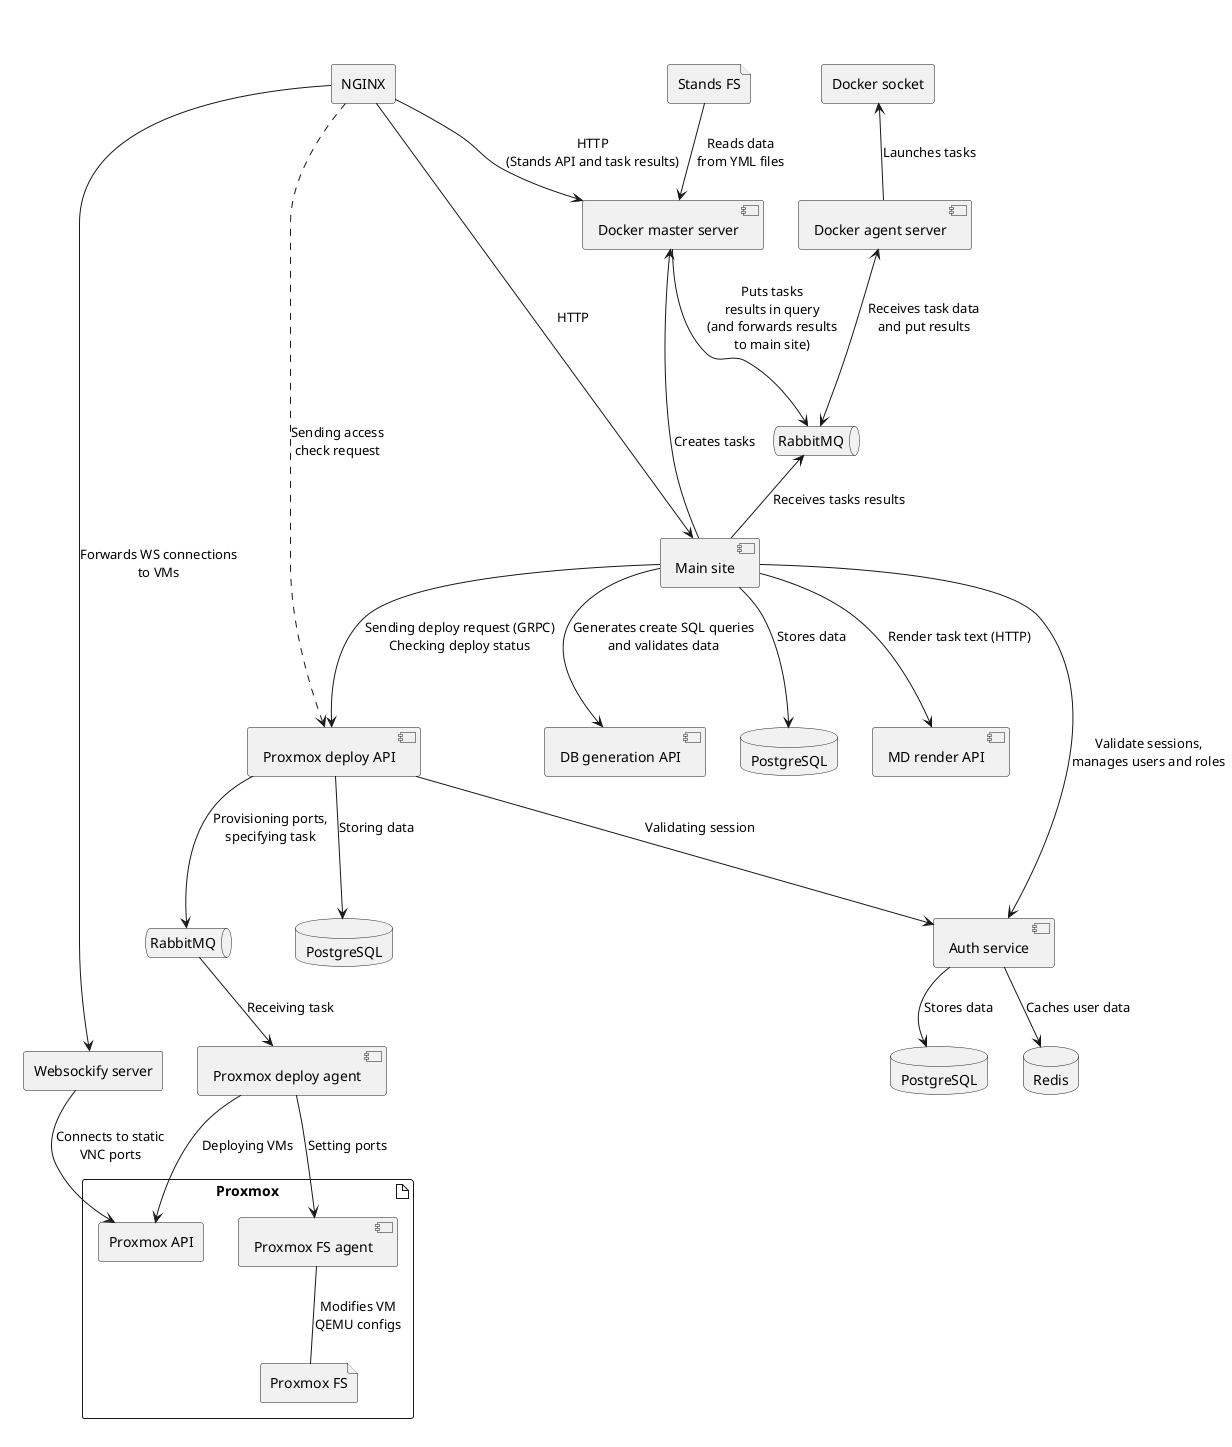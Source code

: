 @startuml
skinparam artifact<<Layout>> {
  borderColor Transparent
  backgroundColor Transparent
  fontColor Transparent
  stereotypeFontColor Transparent
}

agent NGINX as nginx

artifact p1 <<Layout>> {
agent "Websockify server" as websockify
component "Proxmox deploy API" as proxmox_deploy_api
component "Proxmox deploy agent" as proxmox_deploy_agent
database "PostgreSQL" as psql2
queue RabbitMQ as rmq2

artifact Proxmox {
file "Proxmox FS" as proxmoxfs
agent "Proxmox API" as proxmox
component "Proxmox FS agent" as proxmoxagent
}

}

artifact p2 <<Layout>> {
component "MD render API" as mdapi
component "DB generation API" as dbapi
component "Main site" as mainsite
database "PostgreSQL" as psql3
queue RabbitMQ as rmq3
}

artifact p3 <<Layout>> {
file "Stands FS" as standsfs
agent "Docker socket" as docker
component "Docker master server" as dockermaster
component "Docker agent server" as dockeragent
}

artifact p4 <<Layout>> {
component "Auth service" as auth
database PostgreSQL as psql1
database Redis as redis
}

nginx ..> proxmox_deploy_api : Sending access\ncheck request
mainsite --> proxmox_deploy_api : Sending deploy request (GRPC)\nChecking deploy status
proxmox_deploy_api --> rmq2 : Provisioning ports,\nspecifying task
rmq2 --> proxmox_deploy_agent : Receiving task
proxmox_deploy_agent --> proxmox : Deploying VMs
proxmox_deploy_agent --> proxmoxagent : Setting ports
proxmox_deploy_api --> auth : Validating session
proxmox_deploy_api --> psql2 : Storing data

nginx --> mainsite : HTTP
nginx --> dockermaster : HTTP\n(Stands API and task results)
dockermaster <-up- standsfs : Reads data\nfrom YML files

nginx -down-> websockify : Forwards WS connections\nto VMs
websockify --> proxmox : Connects to static\nVNC ports

proxmoxagent -- proxmoxfs : Modifies VM\nQEMU configs
mainsite --> mdapi : Render task text (HTTP)
mainsite --> dbapi : Generates create SQL queries\nand validates data
mainsite --> auth : Validate sessions,\nmanages users and roles
mainsite --> dockermaster : Creates tasks
dockermaster --> rmq3 : Puts tasks\nresults in query\n(and forwards results\nto main site)
rmq3 <-- mainsite : Receives tasks results
dockeragent <--> rmq3 : Receives task data\nand put results
dockeragent -up-> docker : Launches tasks
mainsite --> psql3 : Stores data
auth --> redis : Caches user data
auth --> psql1 : Stores data
@enduml

